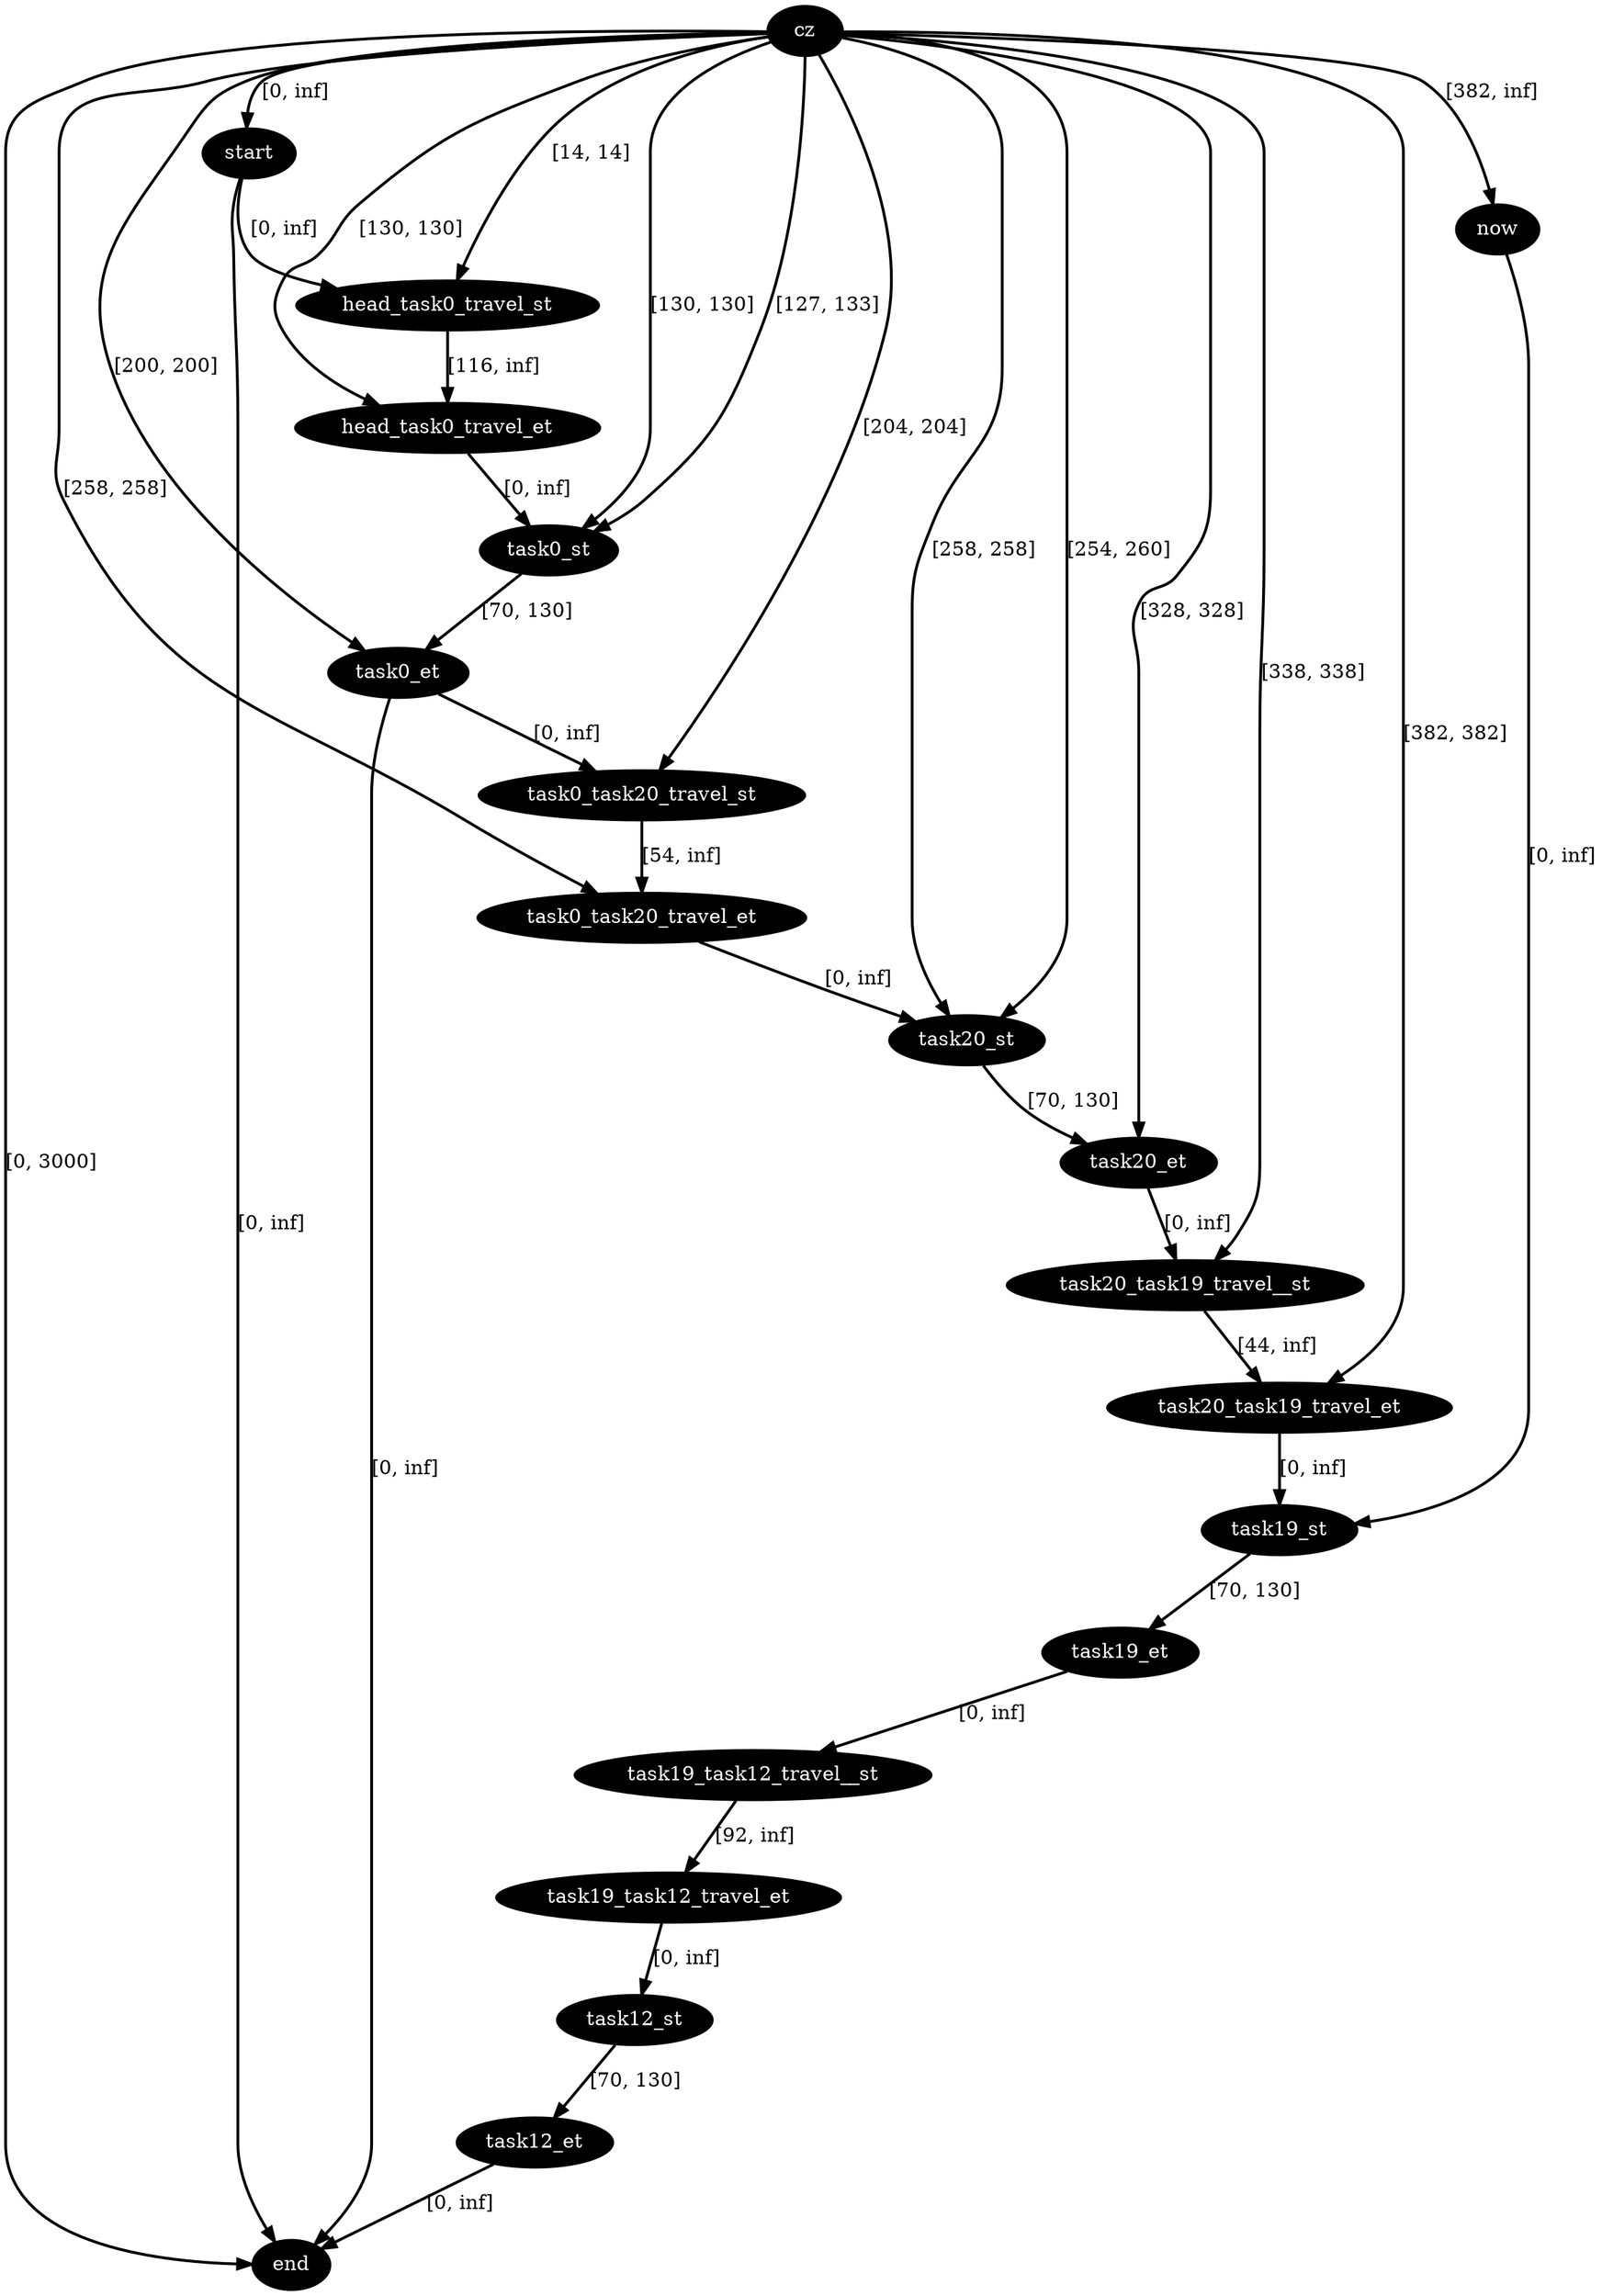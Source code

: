 digraph plan {
0[label="cz",style=filled,fillcolor=black,fontcolor=white];
1[label="start",style=filled,fillcolor=black,fontcolor=white];
2[label="now",style=filled,fillcolor=black,fontcolor=white];
3[label="end",style=filled,fillcolor=black,fontcolor=white];
7[label="head_task0_travel_st",style=filled,fillcolor=black,fontcolor=white];
8[label="head_task0_travel_et",style=filled,fillcolor=black,fontcolor=white];
9[label="task0_st",style=filled,fillcolor=black,fontcolor=white];
10[label="task0_et",style=filled,fillcolor=black,fontcolor=white];
28[label="task12_st",style=filled,fillcolor=black,fontcolor=white];
29[label="task12_et",style=filled,fillcolor=black,fontcolor=white];
66[label="task19_st",style=filled,fillcolor=black,fontcolor=white];
67[label="task19_et",style=filled,fillcolor=black,fontcolor=white];
86[label="task20_st",style=filled,fillcolor=black,fontcolor=white];
87[label="task20_et",style=filled,fillcolor=black,fontcolor=white];
101[label="task0_task20_travel_st",style=filled,fillcolor=black,fontcolor=white];
102[label="task0_task20_travel_et",style=filled,fillcolor=black,fontcolor=white];
104[label="task20_task19_travel__st",style=filled,fillcolor=black,fontcolor=white];
105[label="task20_task19_travel_et",style=filled,fillcolor=black,fontcolor=white];
107[label="task19_task12_travel__st",style=filled,fillcolor=black,fontcolor=white];
108[label="task19_task12_travel_et",style=filled,fillcolor=black,fontcolor=white];
"0"->"1"[label="[0, inf]",penwidth=2,color=black];
"0"->"3"[label="[0, 3000]",penwidth=2,color=black];
"7"->"8"[label="[116, inf]",penwidth=2,color=black];
"0"->"8"[label="[130, 130]",penwidth=2,color=black];
"1"->"7"[label="[0, inf]",penwidth=2,color=black];
"0"->"7"[label="[14, 14]",penwidth=2,color=black];
"0"->"2"[label="[382, inf]",penwidth=2,color=black];
"2"->"66"[label="[0, inf]",penwidth=2,color=black];
"1"->"3"[label="[0, inf]",penwidth=2,color=black];
"0"->"10"[label="[200, 200]",penwidth=2,color=black];
"10"->"3"[label="[0, inf]",penwidth=2,color=black];
"0"->"9"[label="[130, 130]",penwidth=2,color=black];
"0"->"9"[label="[127, 133]",penwidth=2,color=black];
"101"->"102"[label="[54, inf]",penwidth=2,color=black];
"0"->"102"[label="[258, 258]",penwidth=2,color=black];
"10"->"101"[label="[0, inf]",penwidth=2,color=black];
"0"->"101"[label="[204, 204]",penwidth=2,color=black];
"9"->"10"[label="[70, 130]",penwidth=2,color=black];
"8"->"9"[label="[0, inf]",penwidth=2,color=black];
"29"->"3"[label="[0, inf]",penwidth=2,color=black];
"28"->"29"[label="[70, 130]",penwidth=2,color=black];
"108"->"28"[label="[0, inf]",penwidth=2,color=black];
"67"->"107"[label="[0, inf]",penwidth=2,color=black];
"107"->"108"[label="[92, inf]",penwidth=2,color=black];
"66"->"67"[label="[70, 130]",penwidth=2,color=black];
"0"->"87"[label="[328, 328]",penwidth=2,color=black];
"0"->"86"[label="[258, 258]",penwidth=2,color=black];
"0"->"86"[label="[254, 260]",penwidth=2,color=black];
"0"->"104"[label="[338, 338]",penwidth=2,color=black];
"105"->"66"[label="[0, inf]",penwidth=2,color=black];
"0"->"105"[label="[382, 382]",penwidth=2,color=black];
"87"->"104"[label="[0, inf]",penwidth=2,color=black];
"104"->"105"[label="[44, inf]",penwidth=2,color=black];
"86"->"87"[label="[70, 130]",penwidth=2,color=black];
"102"->"86"[label="[0, inf]",penwidth=2,color=black];
}
